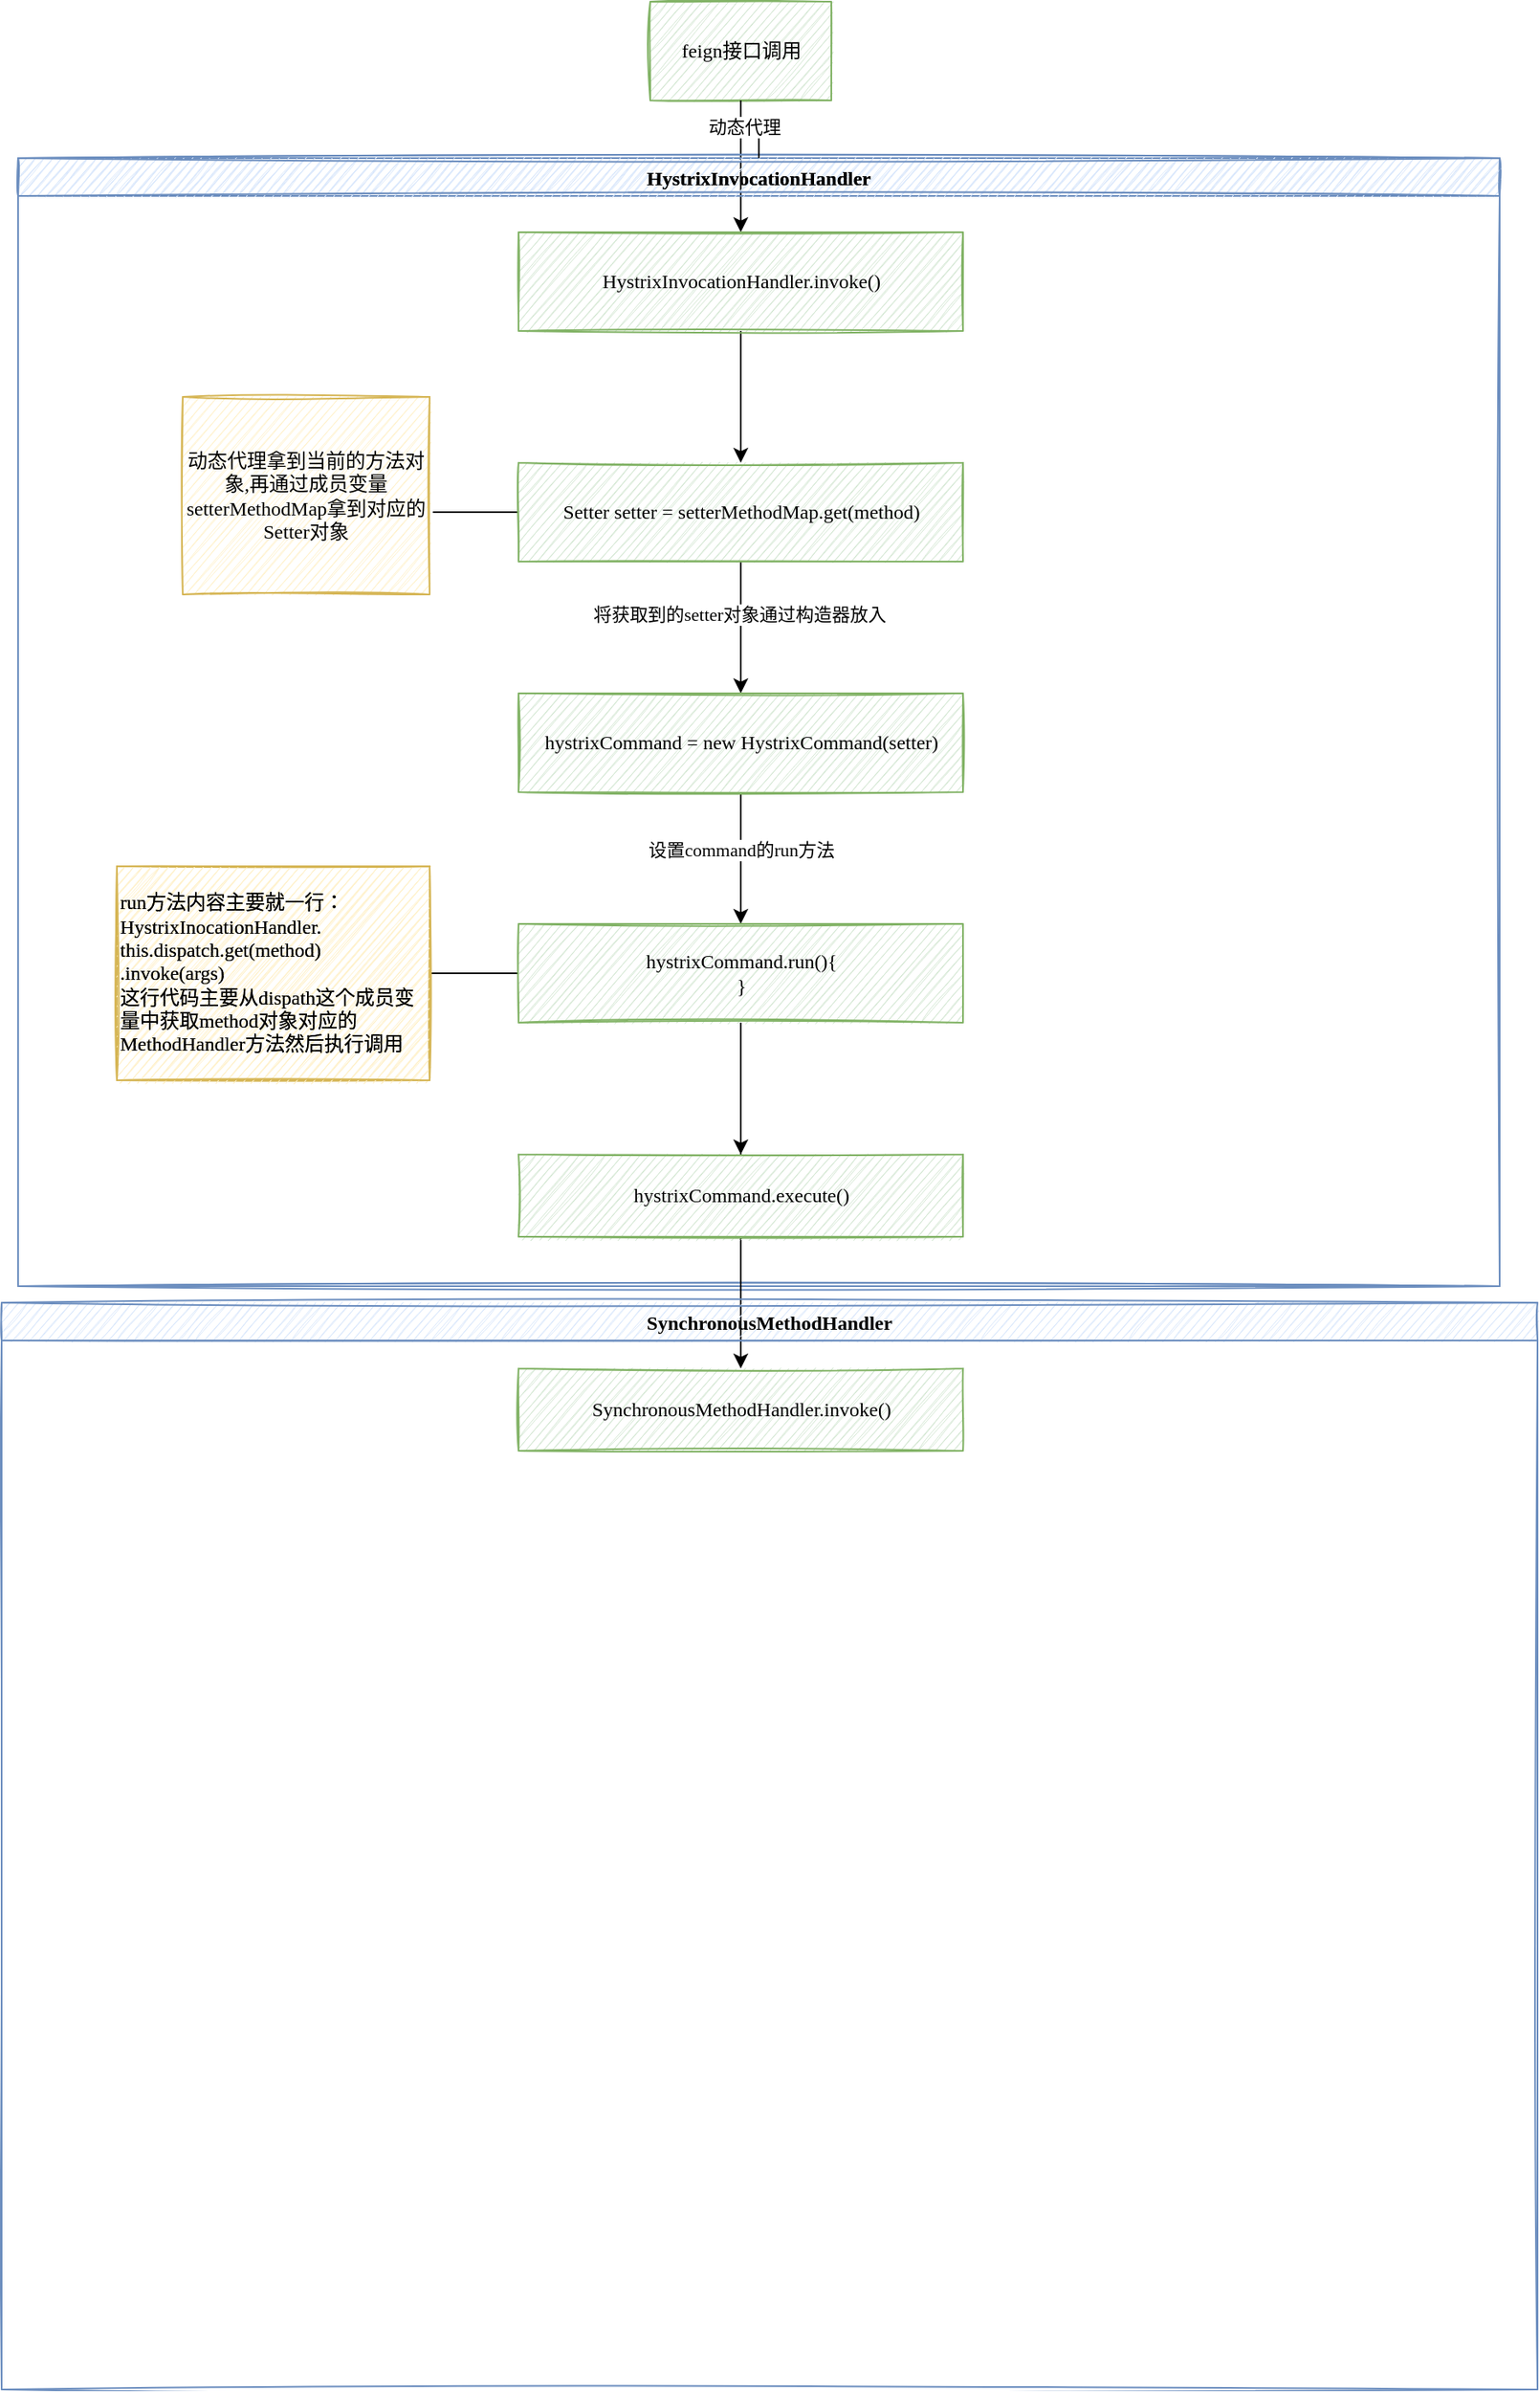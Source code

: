 <mxfile version="17.4.6" type="github">
  <diagram id="WoDHXoN576q5PnCg36Me" name="第 1 页">
    <mxGraphModel dx="1339" dy="677" grid="1" gridSize="10" guides="1" tooltips="1" connect="1" arrows="1" fold="1" page="0" pageScale="1" pageWidth="827" pageHeight="1169" background="none" math="0" shadow="0">
      <root>
        <mxCell id="0" />
        <mxCell id="1" parent="0" />
        <mxCell id="BNzz6FFe_rrqk4d4cfUV-3" value="" style="edgeStyle=orthogonalEdgeStyle;rounded=0;orthogonalLoop=1;jettySize=auto;html=1;fontFamily=Comic Sans MS;startArrow=none;" edge="1" parent="1" source="BNzz6FFe_rrqk4d4cfUV-21" target="BNzz6FFe_rrqk4d4cfUV-2">
          <mxGeometry relative="1" as="geometry" />
        </mxCell>
        <mxCell id="0K7TBATuOPwZqWg2V9cS-1" value="&lt;font face=&quot;Comic Sans MS&quot;&gt;feign接口调用&lt;/font&gt;" style="html=1;sketch=1;fillColor=#d5e8d4;strokeColor=#82b366;" parent="1" vertex="1">
          <mxGeometry x="304" y="30" width="110" height="60" as="geometry" />
        </mxCell>
        <mxCell id="BNzz6FFe_rrqk4d4cfUV-11" value="" style="edgeStyle=orthogonalEdgeStyle;rounded=0;orthogonalLoop=1;jettySize=auto;html=1;fontFamily=Comic Sans MS;" edge="1" parent="1" source="BNzz6FFe_rrqk4d4cfUV-2" target="BNzz6FFe_rrqk4d4cfUV-10">
          <mxGeometry relative="1" as="geometry" />
        </mxCell>
        <mxCell id="BNzz6FFe_rrqk4d4cfUV-2" value="&lt;font face=&quot;Comic Sans MS&quot;&gt;HystrixInvocationHandler.invoke()&lt;/font&gt;" style="html=1;sketch=1;fillColor=#d5e8d4;strokeColor=#82b366;" vertex="1" parent="1">
          <mxGeometry x="224" y="170" width="270" height="60" as="geometry" />
        </mxCell>
        <mxCell id="BNzz6FFe_rrqk4d4cfUV-14" style="edgeStyle=orthogonalEdgeStyle;rounded=0;orthogonalLoop=1;jettySize=auto;html=1;exitX=0;exitY=0.5;exitDx=0;exitDy=0;entryX=1.013;entryY=0.583;entryDx=0;entryDy=0;entryPerimeter=0;fontFamily=Comic Sans MS;endArrow=none;endFill=0;" edge="1" parent="1" source="BNzz6FFe_rrqk4d4cfUV-10" target="BNzz6FFe_rrqk4d4cfUV-13">
          <mxGeometry relative="1" as="geometry" />
        </mxCell>
        <mxCell id="BNzz6FFe_rrqk4d4cfUV-16" value="" style="edgeStyle=orthogonalEdgeStyle;rounded=0;orthogonalLoop=1;jettySize=auto;html=1;fontFamily=Comic Sans MS;endArrow=classic;endFill=1;" edge="1" parent="1" source="BNzz6FFe_rrqk4d4cfUV-10" target="BNzz6FFe_rrqk4d4cfUV-15">
          <mxGeometry relative="1" as="geometry" />
        </mxCell>
        <mxCell id="BNzz6FFe_rrqk4d4cfUV-17" value="将获取到的setter对象通过构造器放入" style="edgeLabel;html=1;align=center;verticalAlign=middle;resizable=0;points=[];fontFamily=Comic Sans MS;" vertex="1" connectable="0" parent="BNzz6FFe_rrqk4d4cfUV-16">
          <mxGeometry x="-0.2" y="-1" relative="1" as="geometry">
            <mxPoint as="offset" />
          </mxGeometry>
        </mxCell>
        <mxCell id="BNzz6FFe_rrqk4d4cfUV-10" value="&lt;font face=&quot;Comic Sans MS&quot;&gt;Setter setter = setterMethodMap.get(method)&lt;/font&gt;" style="html=1;sketch=1;fillColor=#d5e8d4;strokeColor=#82b366;" vertex="1" parent="1">
          <mxGeometry x="224" y="310" width="270" height="60" as="geometry" />
        </mxCell>
        <mxCell id="BNzz6FFe_rrqk4d4cfUV-13" value="动态代理拿到当前的方法对象,再通过成员变量setterMethodMap拿到对应的Setter对象" style="shape=note;whiteSpace=wrap;html=1;backgroundOutline=1;darkOpacity=0.05;fontFamily=Comic Sans MS;size=0;sketch=1;fillColor=#fff2cc;strokeColor=#d6b656;" vertex="1" parent="1">
          <mxGeometry x="20" y="270" width="150" height="120" as="geometry" />
        </mxCell>
        <mxCell id="BNzz6FFe_rrqk4d4cfUV-19" value="" style="edgeStyle=orthogonalEdgeStyle;rounded=0;orthogonalLoop=1;jettySize=auto;html=1;fontFamily=Comic Sans MS;endArrow=classic;endFill=1;" edge="1" parent="1" source="BNzz6FFe_rrqk4d4cfUV-15" target="BNzz6FFe_rrqk4d4cfUV-18">
          <mxGeometry relative="1" as="geometry" />
        </mxCell>
        <mxCell id="BNzz6FFe_rrqk4d4cfUV-20" value="设置command的run方法" style="edgeLabel;html=1;align=center;verticalAlign=middle;resizable=0;points=[];fontFamily=Comic Sans MS;" vertex="1" connectable="0" parent="BNzz6FFe_rrqk4d4cfUV-19">
          <mxGeometry x="-0.125" relative="1" as="geometry">
            <mxPoint as="offset" />
          </mxGeometry>
        </mxCell>
        <mxCell id="BNzz6FFe_rrqk4d4cfUV-15" value="&lt;font face=&quot;Comic Sans MS&quot;&gt;hystrixCommand = new HystrixCommand(setter)&lt;/font&gt;" style="html=1;sketch=1;fillColor=#d5e8d4;strokeColor=#82b366;" vertex="1" parent="1">
          <mxGeometry x="224" y="450" width="270" height="60" as="geometry" />
        </mxCell>
        <mxCell id="BNzz6FFe_rrqk4d4cfUV-28" value="" style="edgeStyle=none;rounded=0;orthogonalLoop=1;jettySize=auto;html=1;fontFamily=Comic Sans MS;endArrow=none;endFill=0;" edge="1" parent="1" source="BNzz6FFe_rrqk4d4cfUV-18" target="BNzz6FFe_rrqk4d4cfUV-23">
          <mxGeometry relative="1" as="geometry" />
        </mxCell>
        <mxCell id="BNzz6FFe_rrqk4d4cfUV-30" value="" style="edgeStyle=none;rounded=0;orthogonalLoop=1;jettySize=auto;html=1;fontFamily=Comic Sans MS;endArrow=none;endFill=0;" edge="1" parent="1" source="BNzz6FFe_rrqk4d4cfUV-18" target="BNzz6FFe_rrqk4d4cfUV-29">
          <mxGeometry relative="1" as="geometry" />
        </mxCell>
        <mxCell id="BNzz6FFe_rrqk4d4cfUV-18" value="&lt;font face=&quot;Comic Sans MS&quot;&gt;hystrixCommand.run(){&lt;br&gt;}&lt;/font&gt;" style="html=1;sketch=1;fillColor=#d5e8d4;strokeColor=#82b366;" vertex="1" parent="1">
          <mxGeometry x="224" y="590" width="270" height="60" as="geometry" />
        </mxCell>
        <mxCell id="BNzz6FFe_rrqk4d4cfUV-21" value="HystrixInvocationHandler" style="swimlane;sketch=1;fontFamily=Comic Sans MS;fillColor=#dae8fc;strokeColor=#6c8ebf;" vertex="1" parent="1">
          <mxGeometry x="-80" y="125" width="900" height="685" as="geometry" />
        </mxCell>
        <mxCell id="BNzz6FFe_rrqk4d4cfUV-23" value="&lt;div&gt;&lt;span&gt;run方法内容主要就一行：&lt;/span&gt;&lt;/div&gt;&lt;div&gt;&lt;span&gt;HystrixInocationHandler.&lt;/span&gt;&lt;/div&gt;&lt;div&gt;&lt;span&gt;this.dispatch.get(method)&lt;/span&gt;&lt;/div&gt;&lt;div&gt;&lt;span&gt;.invoke(args)&lt;br&gt;这行代码主要从dispath这个成员变量中获取method对象对应的MethodHandler方法然后执行调用&lt;/span&gt;&lt;/div&gt;" style="shape=note;whiteSpace=wrap;html=1;backgroundOutline=1;darkOpacity=0.05;fontFamily=Comic Sans MS;size=0;sketch=1;fillColor=#fff2cc;strokeColor=#d6b656;align=left;" vertex="1" parent="BNzz6FFe_rrqk4d4cfUV-21">
          <mxGeometry x="60" y="430" width="190" height="130" as="geometry" />
        </mxCell>
        <mxCell id="BNzz6FFe_rrqk4d4cfUV-34" value="HystrixInvocationHandler" style="swimlane;sketch=1;fontFamily=Comic Sans MS;fillColor=#dae8fc;strokeColor=#6c8ebf;" vertex="1" parent="BNzz6FFe_rrqk4d4cfUV-21">
          <mxGeometry width="900" height="685" as="geometry" />
        </mxCell>
        <mxCell id="BNzz6FFe_rrqk4d4cfUV-35" value="&lt;div&gt;&lt;span&gt;run方法内容主要就一行：&lt;/span&gt;&lt;/div&gt;&lt;div&gt;&lt;span&gt;HystrixInocationHandler.&lt;/span&gt;&lt;/div&gt;&lt;div&gt;&lt;span&gt;this.dispatch.get(method)&lt;/span&gt;&lt;/div&gt;&lt;div&gt;&lt;span&gt;.invoke(args)&lt;br&gt;这行代码主要从dispath这个成员变量中获取method对象对应的MethodHandler方法然后执行调用&lt;/span&gt;&lt;/div&gt;" style="shape=note;whiteSpace=wrap;html=1;backgroundOutline=1;darkOpacity=0.05;fontFamily=Comic Sans MS;size=0;sketch=1;fillColor=#fff2cc;strokeColor=#d6b656;align=left;" vertex="1" parent="BNzz6FFe_rrqk4d4cfUV-34">
          <mxGeometry x="60" y="430" width="190" height="130" as="geometry" />
        </mxCell>
        <mxCell id="BNzz6FFe_rrqk4d4cfUV-25" value="" style="edgeStyle=orthogonalEdgeStyle;rounded=0;orthogonalLoop=1;jettySize=auto;html=1;fontFamily=Comic Sans MS;endArrow=none;" edge="1" parent="1" source="0K7TBATuOPwZqWg2V9cS-1" target="BNzz6FFe_rrqk4d4cfUV-21">
          <mxGeometry relative="1" as="geometry">
            <mxPoint x="359" y="90" as="sourcePoint" />
            <mxPoint x="359" y="170" as="targetPoint" />
          </mxGeometry>
        </mxCell>
        <mxCell id="BNzz6FFe_rrqk4d4cfUV-26" value="动态代理" style="edgeLabel;html=1;align=center;verticalAlign=middle;resizable=0;points=[];fontFamily=Comic Sans MS;" vertex="1" connectable="0" parent="BNzz6FFe_rrqk4d4cfUV-25">
          <mxGeometry x="-0.3" y="2" relative="1" as="geometry">
            <mxPoint as="offset" />
          </mxGeometry>
        </mxCell>
        <mxCell id="BNzz6FFe_rrqk4d4cfUV-32" value="" style="edgeStyle=none;rounded=0;orthogonalLoop=1;jettySize=auto;html=1;fontFamily=Comic Sans MS;endArrow=classic;endFill=1;" edge="1" parent="1" source="BNzz6FFe_rrqk4d4cfUV-29" target="BNzz6FFe_rrqk4d4cfUV-31">
          <mxGeometry relative="1" as="geometry" />
        </mxCell>
        <mxCell id="BNzz6FFe_rrqk4d4cfUV-39" value="" style="edgeStyle=none;rounded=0;orthogonalLoop=1;jettySize=auto;html=1;fontFamily=Comic Sans MS;endArrow=none;endFill=0;startArrow=classic;startFill=1;" edge="1" parent="1" source="BNzz6FFe_rrqk4d4cfUV-29" target="BNzz6FFe_rrqk4d4cfUV-18">
          <mxGeometry relative="1" as="geometry" />
        </mxCell>
        <mxCell id="BNzz6FFe_rrqk4d4cfUV-29" value="&lt;font face=&quot;Comic Sans MS&quot;&gt;hystrixCommand.execute()&lt;/font&gt;" style="html=1;sketch=1;fillColor=#d5e8d4;strokeColor=#82b366;" vertex="1" parent="1">
          <mxGeometry x="224" y="730" width="270" height="50" as="geometry" />
        </mxCell>
        <mxCell id="BNzz6FFe_rrqk4d4cfUV-31" value="&lt;font face=&quot;Comic Sans MS&quot;&gt;SynchronousMethodHandler.invoke()&lt;/font&gt;" style="html=1;sketch=1;fillColor=#d5e8d4;strokeColor=#82b366;" vertex="1" parent="1">
          <mxGeometry x="224" y="860" width="270" height="50" as="geometry" />
        </mxCell>
        <mxCell id="BNzz6FFe_rrqk4d4cfUV-38" value="SynchronousMethodHandler" style="swimlane;sketch=1;fontFamily=Comic Sans MS;fillColor=#dae8fc;strokeColor=#6c8ebf;" vertex="1" parent="1">
          <mxGeometry x="-90" y="820" width="933" height="660" as="geometry" />
        </mxCell>
      </root>
    </mxGraphModel>
  </diagram>
</mxfile>
